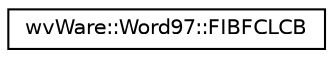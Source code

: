 digraph "类继承关系图"
{
  edge [fontname="Helvetica",fontsize="10",labelfontname="Helvetica",labelfontsize="10"];
  node [fontname="Helvetica",fontsize="10",shape=record];
  rankdir="LR";
  Node0 [label="wvWare::Word97::FIBFCLCB",height=0.2,width=0.4,color="black", fillcolor="white", style="filled",URL="$structwv_ware_1_1_word97_1_1_f_i_b_f_c_l_c_b.html"];
}
